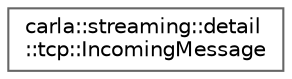 digraph "类继承关系图"
{
 // INTERACTIVE_SVG=YES
 // LATEX_PDF_SIZE
  bgcolor="transparent";
  edge [fontname=Helvetica,fontsize=10,labelfontname=Helvetica,labelfontsize=10];
  node [fontname=Helvetica,fontsize=10,shape=box,height=0.2,width=0.4];
  rankdir="LR";
  Node0 [id="Node000000",label="carla::streaming::detail\l::tcp::IncomingMessage",height=0.2,width=0.4,color="grey40", fillcolor="white", style="filled",URL="$de/d76/classcarla_1_1streaming_1_1detail_1_1tcp_1_1IncomingMessage.html",tooltip="Helper for reading incoming TCP messages."];
}
